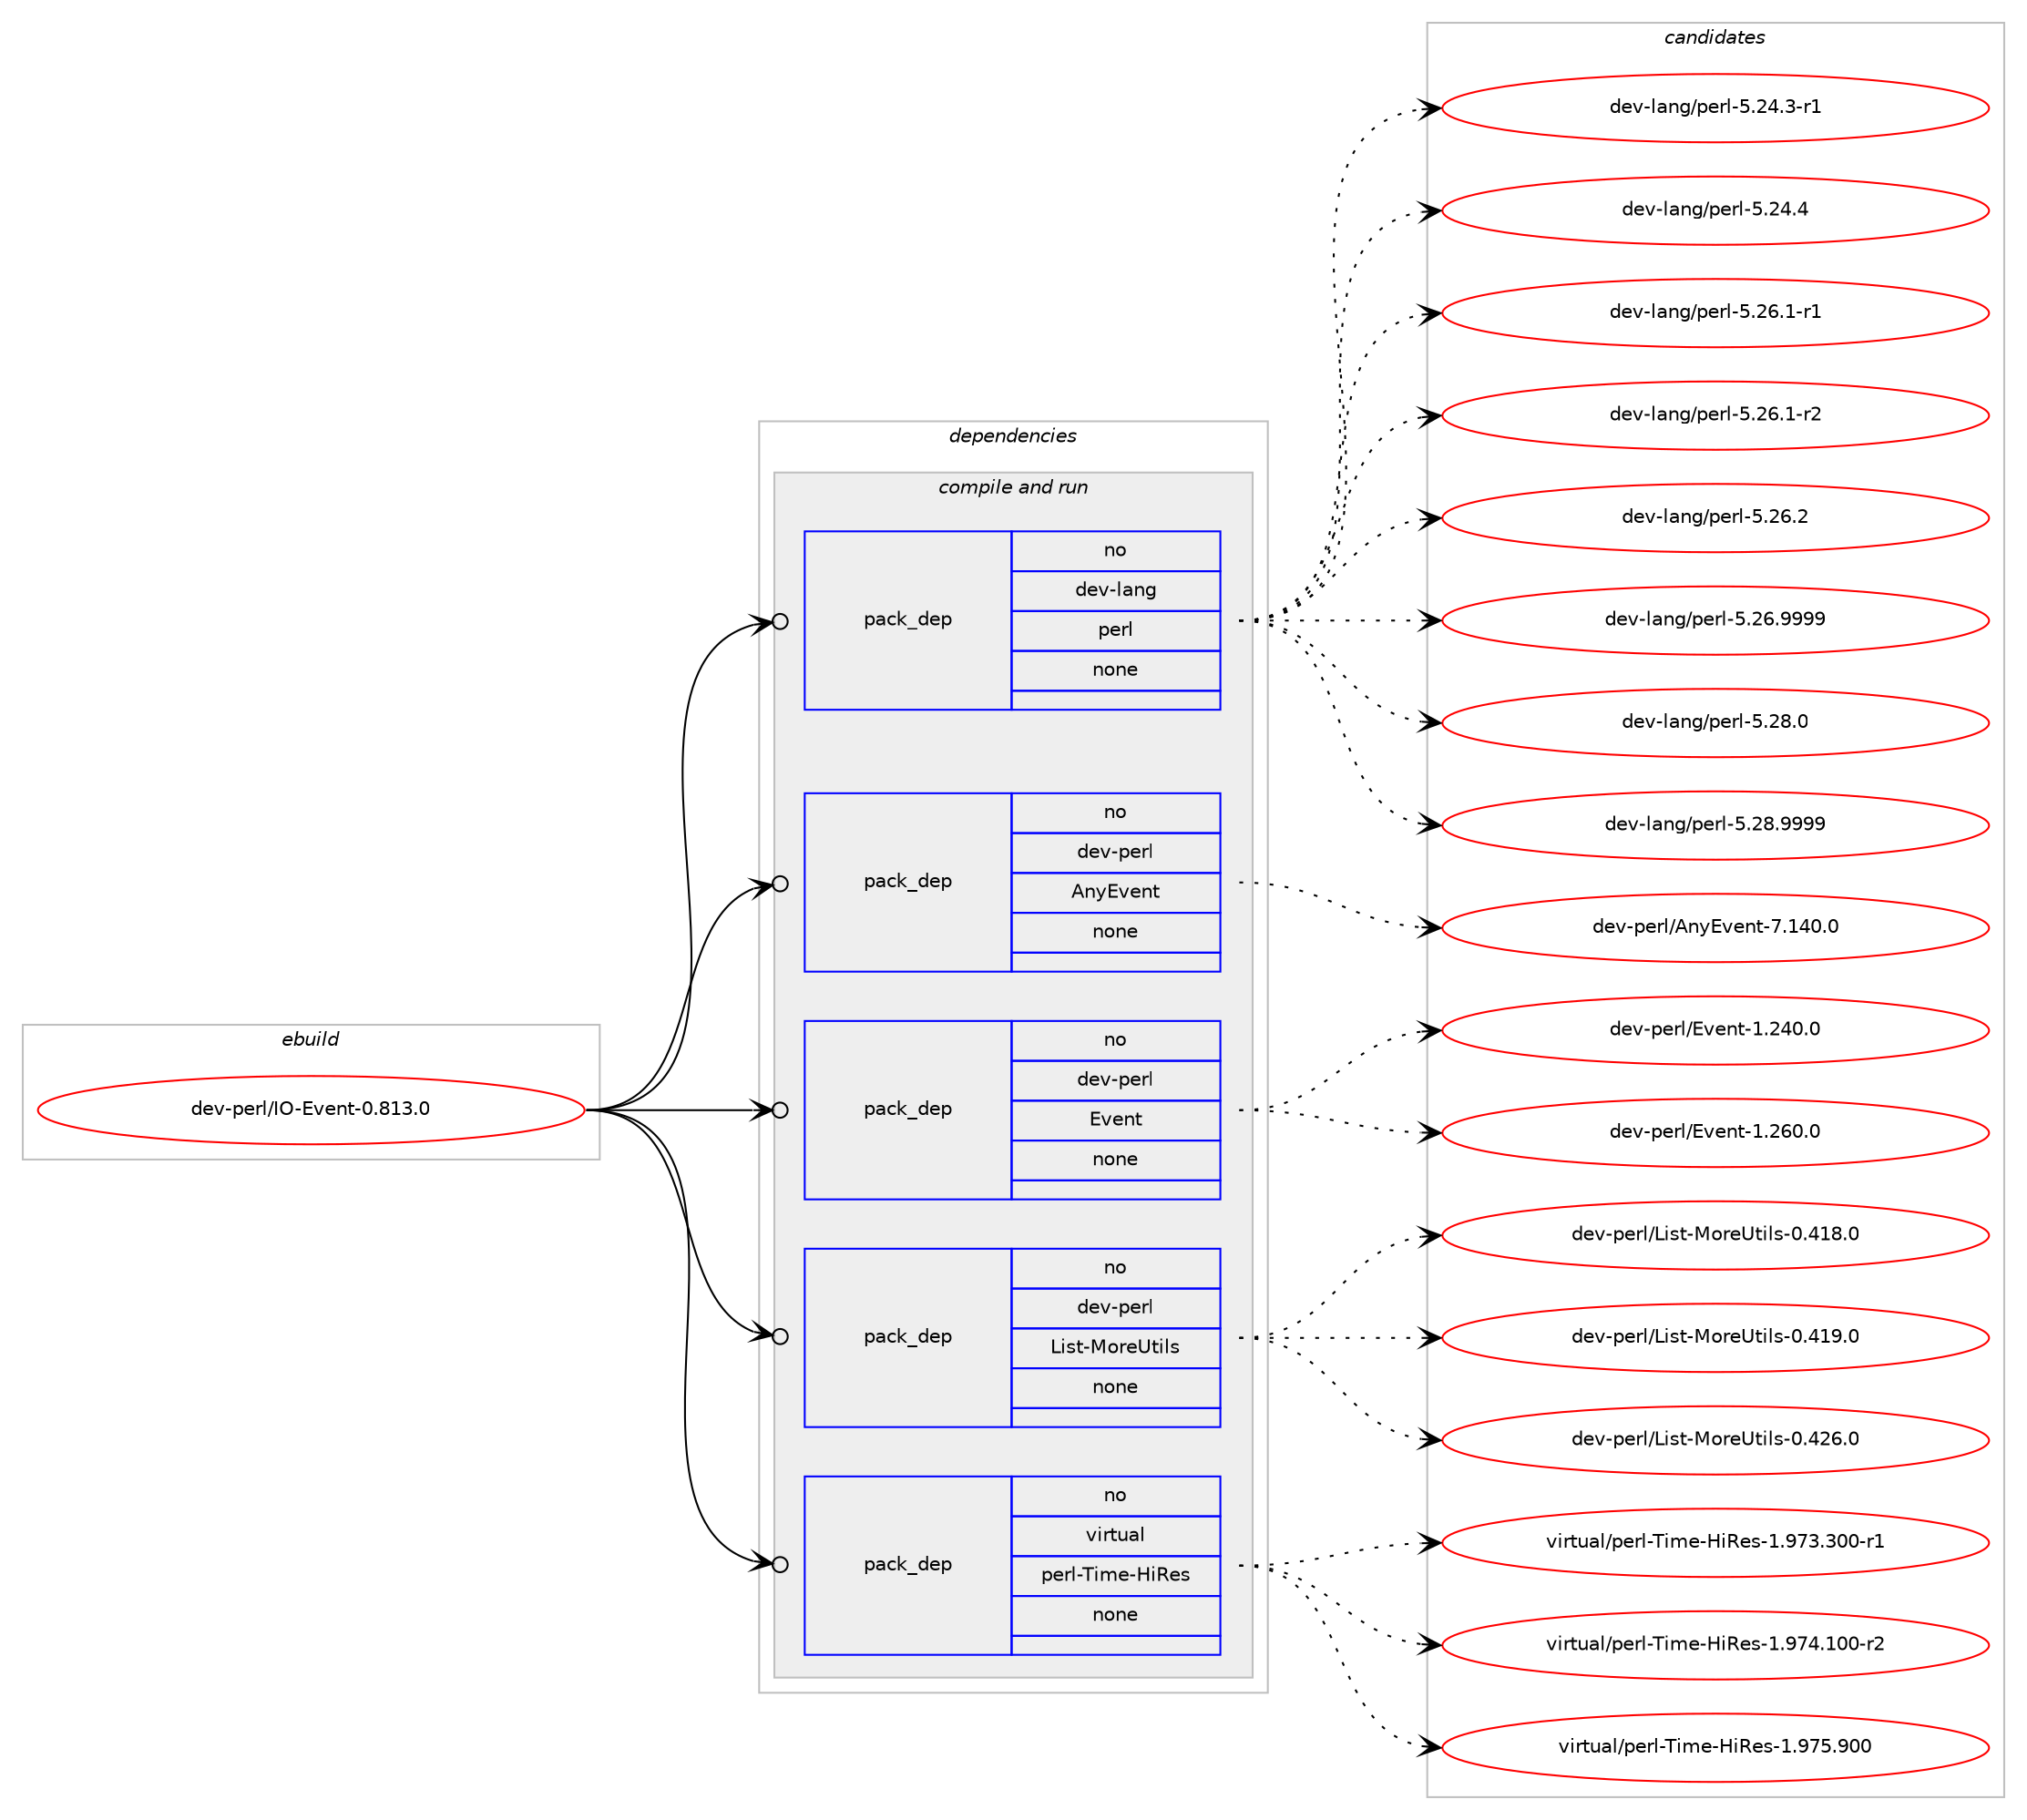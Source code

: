 digraph prolog {

# *************
# Graph options
# *************

newrank=true;
concentrate=true;
compound=true;
graph [rankdir=LR,fontname=Helvetica,fontsize=10,ranksep=1.5];#, ranksep=2.5, nodesep=0.2];
edge  [arrowhead=vee];
node  [fontname=Helvetica,fontsize=10];

# **********
# The ebuild
# **********

subgraph cluster_leftcol {
color=gray;
rank=same;
label=<<i>ebuild</i>>;
id [label="dev-perl/IO-Event-0.813.0", color=red, width=4, href="../dev-perl/IO-Event-0.813.0.svg"];
}

# ****************
# The dependencies
# ****************

subgraph cluster_midcol {
color=gray;
label=<<i>dependencies</i>>;
subgraph cluster_compile {
fillcolor="#eeeeee";
style=filled;
label=<<i>compile</i>>;
}
subgraph cluster_compileandrun {
fillcolor="#eeeeee";
style=filled;
label=<<i>compile and run</i>>;
subgraph pack991202 {
dependency1382495 [label=<<TABLE BORDER="0" CELLBORDER="1" CELLSPACING="0" CELLPADDING="4" WIDTH="220"><TR><TD ROWSPAN="6" CELLPADDING="30">pack_dep</TD></TR><TR><TD WIDTH="110">no</TD></TR><TR><TD>dev-lang</TD></TR><TR><TD>perl</TD></TR><TR><TD>none</TD></TR><TR><TD></TD></TR></TABLE>>, shape=none, color=blue];
}
id:e -> dependency1382495:w [weight=20,style="solid",arrowhead="odotvee"];
subgraph pack991203 {
dependency1382496 [label=<<TABLE BORDER="0" CELLBORDER="1" CELLSPACING="0" CELLPADDING="4" WIDTH="220"><TR><TD ROWSPAN="6" CELLPADDING="30">pack_dep</TD></TR><TR><TD WIDTH="110">no</TD></TR><TR><TD>dev-perl</TD></TR><TR><TD>AnyEvent</TD></TR><TR><TD>none</TD></TR><TR><TD></TD></TR></TABLE>>, shape=none, color=blue];
}
id:e -> dependency1382496:w [weight=20,style="solid",arrowhead="odotvee"];
subgraph pack991204 {
dependency1382497 [label=<<TABLE BORDER="0" CELLBORDER="1" CELLSPACING="0" CELLPADDING="4" WIDTH="220"><TR><TD ROWSPAN="6" CELLPADDING="30">pack_dep</TD></TR><TR><TD WIDTH="110">no</TD></TR><TR><TD>dev-perl</TD></TR><TR><TD>Event</TD></TR><TR><TD>none</TD></TR><TR><TD></TD></TR></TABLE>>, shape=none, color=blue];
}
id:e -> dependency1382497:w [weight=20,style="solid",arrowhead="odotvee"];
subgraph pack991205 {
dependency1382498 [label=<<TABLE BORDER="0" CELLBORDER="1" CELLSPACING="0" CELLPADDING="4" WIDTH="220"><TR><TD ROWSPAN="6" CELLPADDING="30">pack_dep</TD></TR><TR><TD WIDTH="110">no</TD></TR><TR><TD>dev-perl</TD></TR><TR><TD>List-MoreUtils</TD></TR><TR><TD>none</TD></TR><TR><TD></TD></TR></TABLE>>, shape=none, color=blue];
}
id:e -> dependency1382498:w [weight=20,style="solid",arrowhead="odotvee"];
subgraph pack991206 {
dependency1382499 [label=<<TABLE BORDER="0" CELLBORDER="1" CELLSPACING="0" CELLPADDING="4" WIDTH="220"><TR><TD ROWSPAN="6" CELLPADDING="30">pack_dep</TD></TR><TR><TD WIDTH="110">no</TD></TR><TR><TD>virtual</TD></TR><TR><TD>perl-Time-HiRes</TD></TR><TR><TD>none</TD></TR><TR><TD></TD></TR></TABLE>>, shape=none, color=blue];
}
id:e -> dependency1382499:w [weight=20,style="solid",arrowhead="odotvee"];
}
subgraph cluster_run {
fillcolor="#eeeeee";
style=filled;
label=<<i>run</i>>;
}
}

# **************
# The candidates
# **************

subgraph cluster_choices {
rank=same;
color=gray;
label=<<i>candidates</i>>;

subgraph choice991202 {
color=black;
nodesep=1;
choice100101118451089711010347112101114108455346505246514511449 [label="dev-lang/perl-5.24.3-r1", color=red, width=4,href="../dev-lang/perl-5.24.3-r1.svg"];
choice10010111845108971101034711210111410845534650524652 [label="dev-lang/perl-5.24.4", color=red, width=4,href="../dev-lang/perl-5.24.4.svg"];
choice100101118451089711010347112101114108455346505446494511449 [label="dev-lang/perl-5.26.1-r1", color=red, width=4,href="../dev-lang/perl-5.26.1-r1.svg"];
choice100101118451089711010347112101114108455346505446494511450 [label="dev-lang/perl-5.26.1-r2", color=red, width=4,href="../dev-lang/perl-5.26.1-r2.svg"];
choice10010111845108971101034711210111410845534650544650 [label="dev-lang/perl-5.26.2", color=red, width=4,href="../dev-lang/perl-5.26.2.svg"];
choice10010111845108971101034711210111410845534650544657575757 [label="dev-lang/perl-5.26.9999", color=red, width=4,href="../dev-lang/perl-5.26.9999.svg"];
choice10010111845108971101034711210111410845534650564648 [label="dev-lang/perl-5.28.0", color=red, width=4,href="../dev-lang/perl-5.28.0.svg"];
choice10010111845108971101034711210111410845534650564657575757 [label="dev-lang/perl-5.28.9999", color=red, width=4,href="../dev-lang/perl-5.28.9999.svg"];
dependency1382495:e -> choice100101118451089711010347112101114108455346505246514511449:w [style=dotted,weight="100"];
dependency1382495:e -> choice10010111845108971101034711210111410845534650524652:w [style=dotted,weight="100"];
dependency1382495:e -> choice100101118451089711010347112101114108455346505446494511449:w [style=dotted,weight="100"];
dependency1382495:e -> choice100101118451089711010347112101114108455346505446494511450:w [style=dotted,weight="100"];
dependency1382495:e -> choice10010111845108971101034711210111410845534650544650:w [style=dotted,weight="100"];
dependency1382495:e -> choice10010111845108971101034711210111410845534650544657575757:w [style=dotted,weight="100"];
dependency1382495:e -> choice10010111845108971101034711210111410845534650564648:w [style=dotted,weight="100"];
dependency1382495:e -> choice10010111845108971101034711210111410845534650564657575757:w [style=dotted,weight="100"];
}
subgraph choice991203 {
color=black;
nodesep=1;
choice100101118451121011141084765110121691181011101164555464952484648 [label="dev-perl/AnyEvent-7.140.0", color=red, width=4,href="../dev-perl/AnyEvent-7.140.0.svg"];
dependency1382496:e -> choice100101118451121011141084765110121691181011101164555464952484648:w [style=dotted,weight="100"];
}
subgraph choice991204 {
color=black;
nodesep=1;
choice1001011184511210111410847691181011101164549465052484648 [label="dev-perl/Event-1.240.0", color=red, width=4,href="../dev-perl/Event-1.240.0.svg"];
choice1001011184511210111410847691181011101164549465054484648 [label="dev-perl/Event-1.260.0", color=red, width=4,href="../dev-perl/Event-1.260.0.svg"];
dependency1382497:e -> choice1001011184511210111410847691181011101164549465052484648:w [style=dotted,weight="100"];
dependency1382497:e -> choice1001011184511210111410847691181011101164549465054484648:w [style=dotted,weight="100"];
}
subgraph choice991205 {
color=black;
nodesep=1;
choice1001011184511210111410847761051151164577111114101851161051081154548465249564648 [label="dev-perl/List-MoreUtils-0.418.0", color=red, width=4,href="../dev-perl/List-MoreUtils-0.418.0.svg"];
choice1001011184511210111410847761051151164577111114101851161051081154548465249574648 [label="dev-perl/List-MoreUtils-0.419.0", color=red, width=4,href="../dev-perl/List-MoreUtils-0.419.0.svg"];
choice1001011184511210111410847761051151164577111114101851161051081154548465250544648 [label="dev-perl/List-MoreUtils-0.426.0", color=red, width=4,href="../dev-perl/List-MoreUtils-0.426.0.svg"];
dependency1382498:e -> choice1001011184511210111410847761051151164577111114101851161051081154548465249564648:w [style=dotted,weight="100"];
dependency1382498:e -> choice1001011184511210111410847761051151164577111114101851161051081154548465249574648:w [style=dotted,weight="100"];
dependency1382498:e -> choice1001011184511210111410847761051151164577111114101851161051081154548465250544648:w [style=dotted,weight="100"];
}
subgraph choice991206 {
color=black;
nodesep=1;
choice11810511411611797108471121011141084584105109101457210582101115454946575551465148484511449 [label="virtual/perl-Time-HiRes-1.973.300-r1", color=red, width=4,href="../virtual/perl-Time-HiRes-1.973.300-r1.svg"];
choice11810511411611797108471121011141084584105109101457210582101115454946575552464948484511450 [label="virtual/perl-Time-HiRes-1.974.100-r2", color=red, width=4,href="../virtual/perl-Time-HiRes-1.974.100-r2.svg"];
choice1181051141161179710847112101114108458410510910145721058210111545494657555346574848 [label="virtual/perl-Time-HiRes-1.975.900", color=red, width=4,href="../virtual/perl-Time-HiRes-1.975.900.svg"];
dependency1382499:e -> choice11810511411611797108471121011141084584105109101457210582101115454946575551465148484511449:w [style=dotted,weight="100"];
dependency1382499:e -> choice11810511411611797108471121011141084584105109101457210582101115454946575552464948484511450:w [style=dotted,weight="100"];
dependency1382499:e -> choice1181051141161179710847112101114108458410510910145721058210111545494657555346574848:w [style=dotted,weight="100"];
}
}

}
